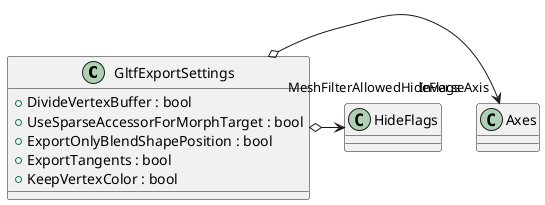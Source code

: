 @startuml
class GltfExportSettings {
    + DivideVertexBuffer : bool
    + UseSparseAccessorForMorphTarget : bool
    + ExportOnlyBlendShapePosition : bool
    + ExportTangents : bool
    + KeepVertexColor : bool
}
GltfExportSettings o-> "InverseAxis" Axes
GltfExportSettings o-> "MeshFilterAllowedHideFlags" HideFlags
@enduml
